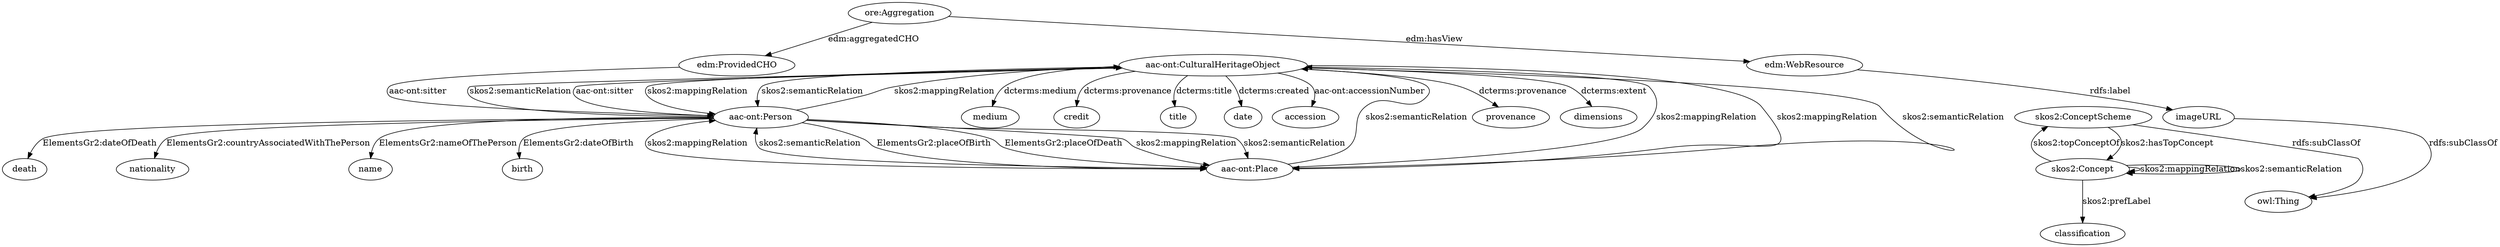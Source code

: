 digraph {
  dimensions [type=attribute_name,label=dimensions]
  "aac-ont:CulturalHeritageObject1" [type=class_uri,label="aac-ont:CulturalHeritageObject"]
  medium [type=attribute_name,label=medium]
  provenance [type=attribute_name,label=provenance]
  name [type=attribute_name,label=name]
  "aac-ont:Person1" [type=class_uri,label="aac-ont:Person"]
  credit [type=attribute_name,label=credit]
  death [type=attribute_name,label=death]
  classification [type=attribute_name,label=classification]
  "skos2:Concept1" [type=class_uri,label="skos2:Concept"]
  title [type=attribute_name,label=title]
  date [type=attribute_name,label=date]
  imageURL [type=attribute_name,label=imageURL]
  "edm:WebResource1" [type=class_uri,label="edm:WebResource"]
  nationality [type=attribute_name,label=nationality]
  birth [type=attribute_name,label=birth]
  accession [type=attribute_name,label=accession]
  "aac-ont:Place" [type=class_uri,label="aac-ont:Place"]
  "edm:ProvidedCHO" [type=class_uri,label="edm:ProvidedCHO"]
  "skos2:ConceptScheme" [type=class_uri,label="skos2:ConceptScheme"]
  "ore:Aggregation" [type=class_uri,label="ore:Aggregation"]
  "owl:Thing" [type=special,label="owl:Thing"]
  "aac-ont:CulturalHeritageObject1" -> dimensions [label="dcterms:extent",type=st_property_uri]
  "aac-ont:CulturalHeritageObject1" -> medium [label="dcterms:medium",type=st_property_uri]
  "aac-ont:CulturalHeritageObject1" -> provenance [label="dcterms:provenance",type=st_property_uri]
  "aac-ont:Person1" -> name [label="ElementsGr2:nameOfThePerson",type=st_property_uri]
  "aac-ont:CulturalHeritageObject1" -> credit [label="dcterms:provenance",type=st_property_uri]
  "aac-ont:Person1" -> death [label="ElementsGr2:dateOfDeath",type=st_property_uri]
  "skos2:Concept1" -> classification [label="skos2:prefLabel",type=st_property_uri]
  "aac-ont:CulturalHeritageObject1" -> title [label="dcterms:title",type=st_property_uri]
  "aac-ont:CulturalHeritageObject1" -> date [label="dcterms:created",type=st_property_uri]
  "edm:WebResource1" -> imageURL [label="rdfs:label",type=st_property_uri]
  "aac-ont:Person1" -> nationality [label="ElementsGr2:countryAssociatedWithThePerson",type=st_property_uri]
  "aac-ont:Person1" -> birth [label="ElementsGr2:dateOfBirth",type=st_property_uri]
  "aac-ont:CulturalHeritageObject1" -> accession [label="aac-ont:accessionNumber",type=st_property_uri]
  "aac-ont:CulturalHeritageObject1" -> "aac-ont:Person1" [label="aac-ont:sitter",type=direct_property_uri,weight=1]
  "aac-ont:Person1" -> "aac-ont:Place" [label="ElementsGr2:placeOfBirth",type=direct_property_uri,weight=1]
  "aac-ont:Person1" -> "aac-ont:Place" [label="ElementsGr2:placeOfDeath",type=direct_property_uri,weight=1]
  "edm:ProvidedCHO" -> "aac-ont:Person1" [label="aac-ont:sitter",type=direct_property_uri,weight=1]
  "skos2:Concept1" -> "skos2:Concept1" [label="skos2:mappingRelation",type=direct_property_uri,weight=1]
  "skos2:Concept1" -> "skos2:Concept1" [label="skos2:semanticRelation",type=direct_property_uri,weight=1]
  "skos2:Concept1" -> "skos2:ConceptScheme" [label="skos2:topConceptOf",type=direct_property_uri,weight=1]
  "skos2:ConceptScheme" -> "skos2:Concept1" [label="skos2:hasTopConcept",type=direct_property_uri,weight=1]
  "ore:Aggregation" -> "edm:WebResource1" [label="edm:hasView",type=direct_property_uri,weight=1]
  "ore:Aggregation" -> "edm:ProvidedCHO" [label="edm:aggregatedCHO",type=direct_property_uri,weight=1]
  "aac-ont:CulturalHeritageObject1" -> "aac-ont:Person1" [label="skos2:mappingRelation",type=inherited,weight=4]
  "aac-ont:CulturalHeritageObject1" -> "aac-ont:Person1" [label="skos2:semanticRelation",type=inherited,weight=4]
  "aac-ont:CulturalHeritageObject1" -> "aac-ont:Place" [label="skos2:mappingRelation",type=inherited,weight=4]
  "aac-ont:CulturalHeritageObject1" -> "aac-ont:Place" [label="skos2:semanticRelation",type=inherited,weight=4]
  "aac-ont:Person1" -> "aac-ont:CulturalHeritageObject1" [label="skos2:mappingRelation",type=inherited,weight=4]
  "aac-ont:Person1" -> "aac-ont:CulturalHeritageObject1" [label="skos2:semanticRelation",type=inherited,weight=4]
  "aac-ont:Person1" -> "aac-ont:Place" [label="skos2:mappingRelation",type=inherited,weight=4]
  "aac-ont:Person1" -> "aac-ont:Place" [label="skos2:semanticRelation",type=inherited,weight=4]
  "aac-ont:Place" -> "aac-ont:CulturalHeritageObject1" [label="skos2:mappingRelation",type=inherited,weight=4]
  "aac-ont:Place" -> "aac-ont:CulturalHeritageObject1" [label="skos2:semanticRelation",type=inherited,weight=4]
  "aac-ont:Place" -> "aac-ont:Person1" [label="skos2:mappingRelation",type=inherited,weight=4]
  "aac-ont:Place" -> "aac-ont:Person1" [label="skos2:semanticRelation",type=inherited,weight=4]
  imageURL -> "owl:Thing" [label="rdfs:subClassOf",type=inherited,weight=0.3333333333333333]
  "skos2:ConceptScheme" -> "owl:Thing" [label="rdfs:subClassOf",type=inherited,weight=0.3333333333333333]
}
